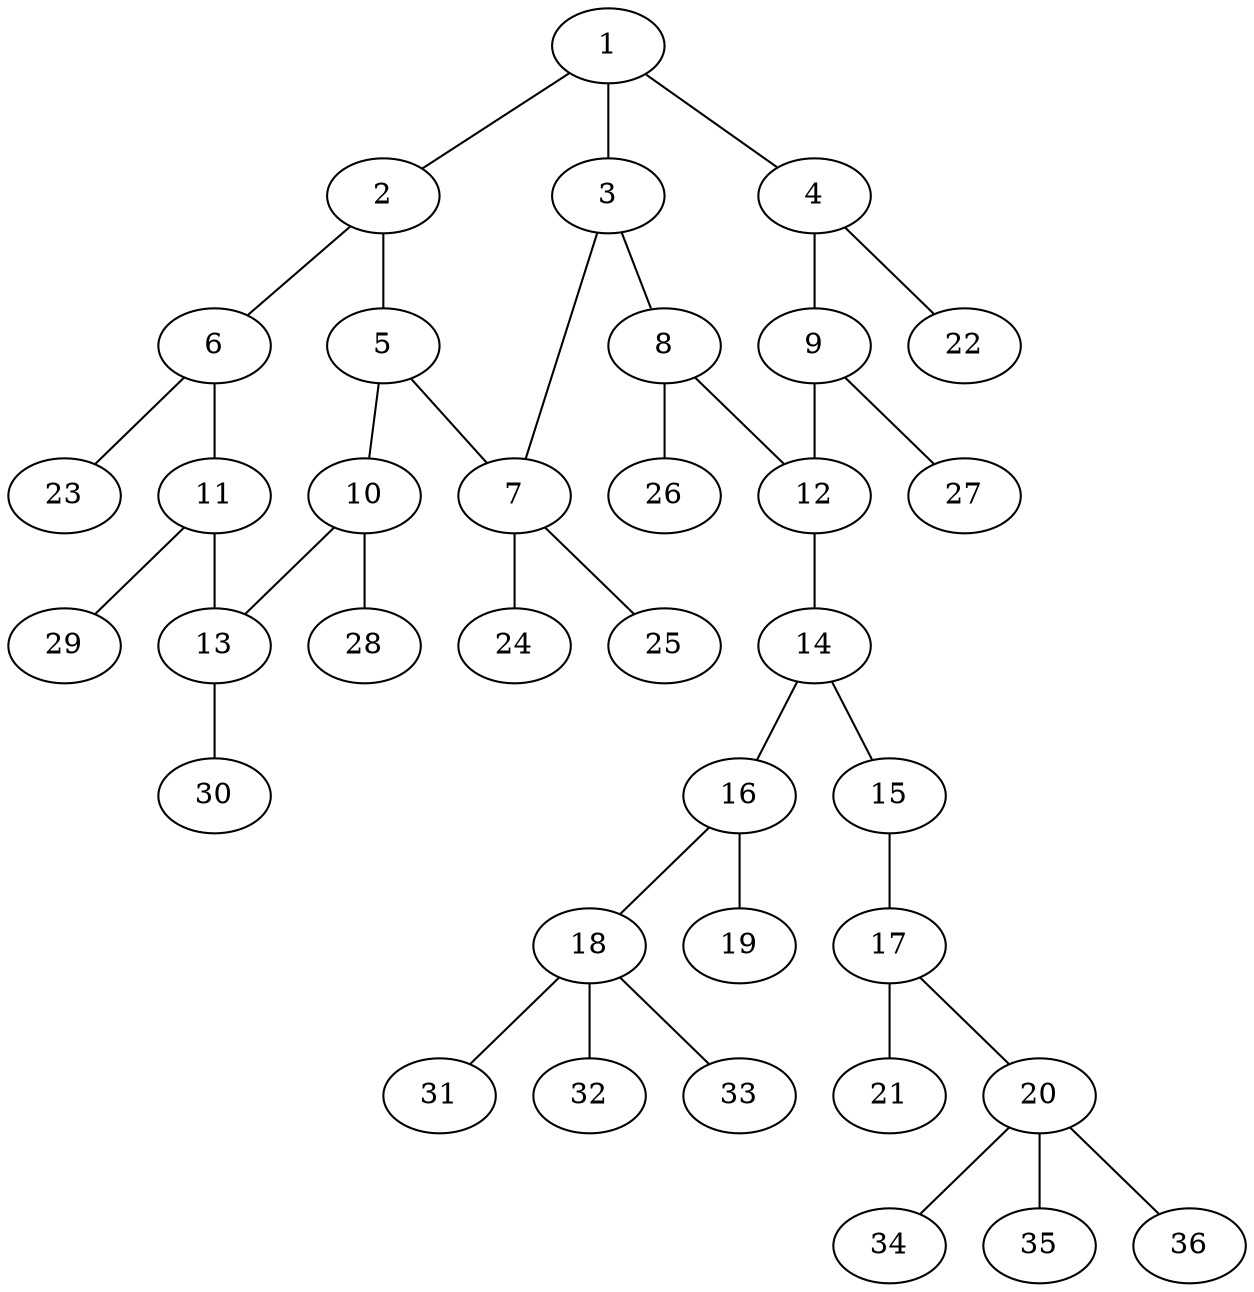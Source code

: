graph molecule_3336 {
	1	 [chem=C];
	2	 [chem=C];
	1 -- 2	 [valence=1];
	3	 [chem=C];
	1 -- 3	 [valence=2];
	4	 [chem=C];
	1 -- 4	 [valence=1];
	5	 [chem=C];
	2 -- 5	 [valence=1];
	6	 [chem=C];
	2 -- 6	 [valence=2];
	7	 [chem=C];
	3 -- 7	 [valence=1];
	8	 [chem=C];
	3 -- 8	 [valence=1];
	9	 [chem=C];
	4 -- 9	 [valence=2];
	22	 [chem=H];
	4 -- 22	 [valence=1];
	5 -- 7	 [valence=1];
	10	 [chem=C];
	5 -- 10	 [valence=2];
	11	 [chem=C];
	6 -- 11	 [valence=1];
	23	 [chem=H];
	6 -- 23	 [valence=1];
	24	 [chem=H];
	7 -- 24	 [valence=1];
	25	 [chem=H];
	7 -- 25	 [valence=1];
	12	 [chem=C];
	8 -- 12	 [valence=2];
	26	 [chem=H];
	8 -- 26	 [valence=1];
	9 -- 12	 [valence=1];
	27	 [chem=H];
	9 -- 27	 [valence=1];
	13	 [chem=C];
	10 -- 13	 [valence=1];
	28	 [chem=H];
	10 -- 28	 [valence=1];
	11 -- 13	 [valence=2];
	29	 [chem=H];
	11 -- 29	 [valence=1];
	14	 [chem=N];
	12 -- 14	 [valence=1];
	30	 [chem=H];
	13 -- 30	 [valence=1];
	15	 [chem=O];
	14 -- 15	 [valence=1];
	16	 [chem=C];
	14 -- 16	 [valence=1];
	17	 [chem=C];
	15 -- 17	 [valence=1];
	18	 [chem=C];
	16 -- 18	 [valence=1];
	19	 [chem=O];
	16 -- 19	 [valence=2];
	20	 [chem=C];
	17 -- 20	 [valence=1];
	21	 [chem=O];
	17 -- 21	 [valence=2];
	31	 [chem=H];
	18 -- 31	 [valence=1];
	32	 [chem=H];
	18 -- 32	 [valence=1];
	33	 [chem=H];
	18 -- 33	 [valence=1];
	34	 [chem=H];
	20 -- 34	 [valence=1];
	35	 [chem=H];
	20 -- 35	 [valence=1];
	36	 [chem=H];
	20 -- 36	 [valence=1];
}
